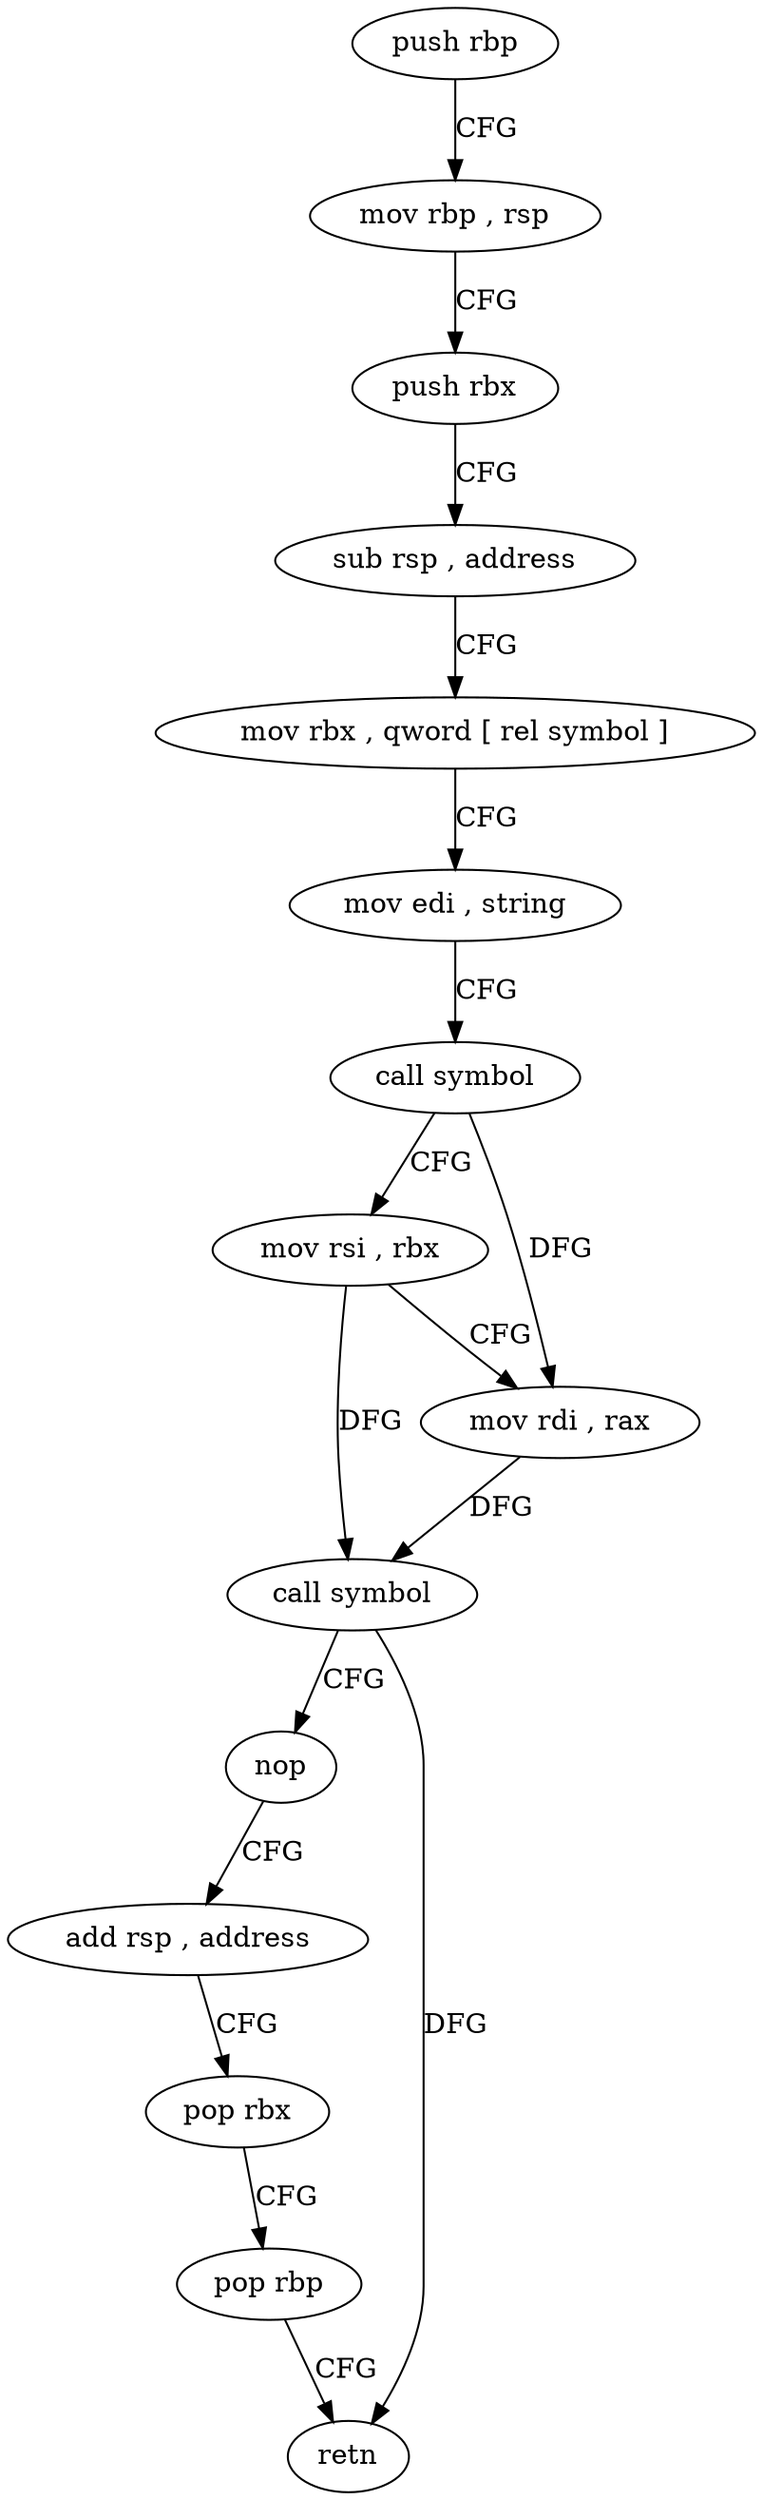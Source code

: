 digraph "func" {
"4215167" [label = "push rbp" ]
"4215168" [label = "mov rbp , rsp" ]
"4215171" [label = "push rbx" ]
"4215172" [label = "sub rsp , address" ]
"4215176" [label = "mov rbx , qword [ rel symbol ]" ]
"4215183" [label = "mov edi , string" ]
"4215188" [label = "call symbol" ]
"4215193" [label = "mov rsi , rbx" ]
"4215196" [label = "mov rdi , rax" ]
"4215199" [label = "call symbol" ]
"4215204" [label = "nop" ]
"4215205" [label = "add rsp , address" ]
"4215209" [label = "pop rbx" ]
"4215210" [label = "pop rbp" ]
"4215211" [label = "retn" ]
"4215167" -> "4215168" [ label = "CFG" ]
"4215168" -> "4215171" [ label = "CFG" ]
"4215171" -> "4215172" [ label = "CFG" ]
"4215172" -> "4215176" [ label = "CFG" ]
"4215176" -> "4215183" [ label = "CFG" ]
"4215183" -> "4215188" [ label = "CFG" ]
"4215188" -> "4215193" [ label = "CFG" ]
"4215188" -> "4215196" [ label = "DFG" ]
"4215193" -> "4215196" [ label = "CFG" ]
"4215193" -> "4215199" [ label = "DFG" ]
"4215196" -> "4215199" [ label = "DFG" ]
"4215199" -> "4215204" [ label = "CFG" ]
"4215199" -> "4215211" [ label = "DFG" ]
"4215204" -> "4215205" [ label = "CFG" ]
"4215205" -> "4215209" [ label = "CFG" ]
"4215209" -> "4215210" [ label = "CFG" ]
"4215210" -> "4215211" [ label = "CFG" ]
}
